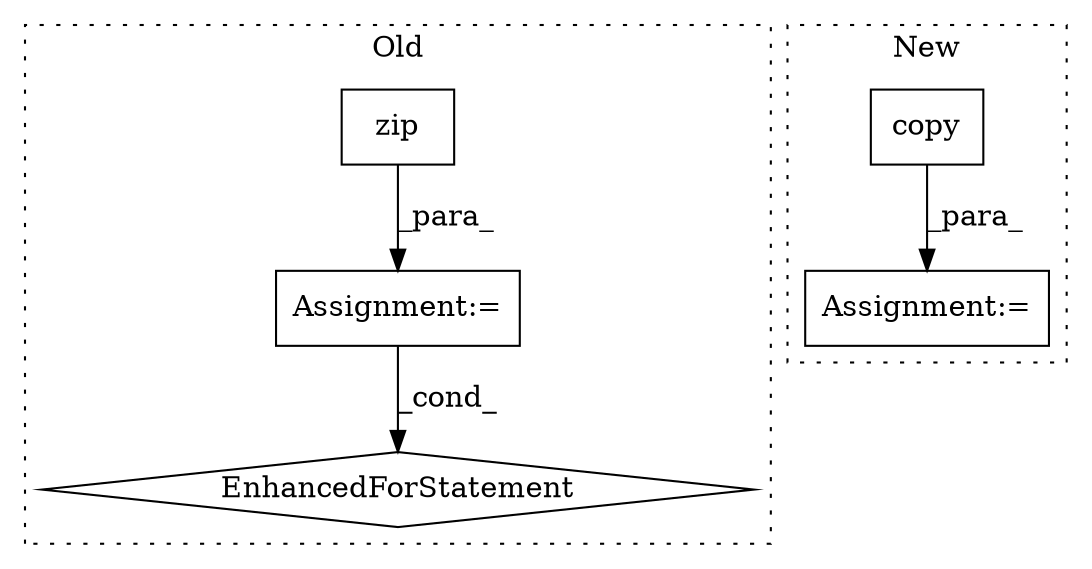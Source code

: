 digraph G {
subgraph cluster0 {
1 [label="zip" a="32" s="54705,54744" l="4,1" shape="box"];
4 [label="Assignment:=" a="7" s="54622,54745" l="69,2" shape="box"];
5 [label="EnhancedForStatement" a="70" s="54622,54745" l="69,2" shape="diamond"];
label = "Old";
style="dotted";
}
subgraph cluster1 {
2 [label="copy" a="32" s="54960,54969" l="5,1" shape="box"];
3 [label="Assignment:=" a="7" s="54954" l="1" shape="box"];
label = "New";
style="dotted";
}
1 -> 4 [label="_para_"];
2 -> 3 [label="_para_"];
4 -> 5 [label="_cond_"];
}